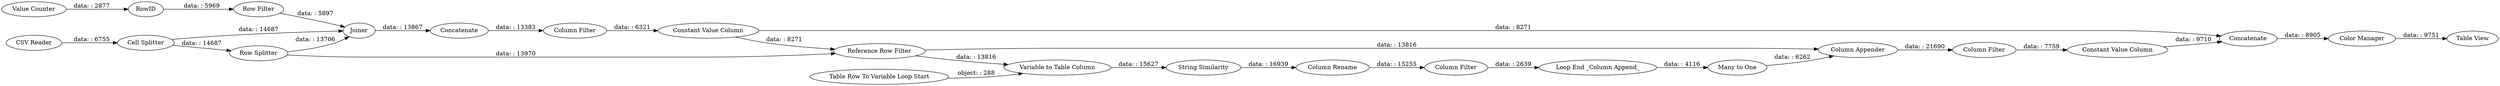 digraph {
	"-1512201847660373983_25" [label="Variable to Table Column"]
	"-1238321985963075844_19" [label="Row Filter"]
	"-1512201847660373983_33" [label="Many to One"]
	"1476110137301826723_43" [label="Table View"]
	"-4807287213770062917_23" [label=Concatenate]
	"-1512201847660373983_27" [label="String Similarity"]
	"-1512201847660373983_38" [label="Constant Value Column"]
	"-1512201847660373983_35" [label="Column Filter"]
	"-1238321985963075844_18" [label="Value Counter"]
	"1476110137301826723_40" [label="Row Splitter"]
	"1476110137301826723_17" [label="Cell Splitter"]
	"-4807287213770062917_22" [label=Joiner]
	"-1512201847660373983_34" [label="Column Appender"]
	"-4807287213770062917_36" [label="Column Filter"]
	"1476110137301826723_16" [label="CSV Reader"]
	"-1512201847660373983_28" [label="Reference Row Filter"]
	"-1238321985963075844_20" [label=RowID]
	"-1512201847660373983_31" [label="Column Filter"]
	"-1512201847660373983_30" [label="Column Rename"]
	"-1512201847660373983_32" [label="Loop End _Column Append_"]
	"-4807287213770062917_37" [label="Constant Value Column"]
	"-1512201847660373983_24" [label="Table Row To Variable Loop Start"]
	"1476110137301826723_44" [label="Color Manager"]
	"1476110137301826723_39" [label=Concatenate]
	"1476110137301826723_17" -> "-4807287213770062917_22" [label="data: : 14687"]
	"-1512201847660373983_32" -> "-1512201847660373983_33" [label="data: : 4116"]
	"-4807287213770062917_22" -> "-4807287213770062917_23" [label="data: : 13867"]
	"1476110137301826723_39" -> "1476110137301826723_44" [label="data: : 8905"]
	"-1512201847660373983_25" -> "-1512201847660373983_27" [label="data: : 15627"]
	"-1512201847660373983_38" -> "1476110137301826723_39" [label="data: : 9710"]
	"1476110137301826723_40" -> "-4807287213770062917_22" [label="data: : 13706"]
	"-1512201847660373983_30" -> "-1512201847660373983_31" [label="data: : 15255"]
	"-1512201847660373983_28" -> "-1512201847660373983_34" [label="data: : 13816"]
	"1476110137301826723_17" -> "1476110137301826723_40" [label="data: : 14687"]
	"1476110137301826723_44" -> "1476110137301826723_43" [label="data: : 9751"]
	"1476110137301826723_40" -> "-1512201847660373983_28" [label="data: : 13970"]
	"-4807287213770062917_37" -> "1476110137301826723_39" [label="data: : 8271"]
	"-1512201847660373983_27" -> "-1512201847660373983_30" [label="data: : 16939"]
	"-1512201847660373983_24" -> "-1512201847660373983_25" [label="object: : 288"]
	"-1238321985963075844_19" -> "-4807287213770062917_22" [label="data: : 5897"]
	"-1512201847660373983_28" -> "-1512201847660373983_25" [label="data: : 13816"]
	"-1238321985963075844_20" -> "-1238321985963075844_19" [label="data: : 5969"]
	"-1512201847660373983_33" -> "-1512201847660373983_34" [label="data: : 6262"]
	"-1512201847660373983_34" -> "-1512201847660373983_35" [label="data: : 21690"]
	"-4807287213770062917_36" -> "-4807287213770062917_37" [label="data: : 6321"]
	"-1512201847660373983_35" -> "-1512201847660373983_38" [label="data: : 7759"]
	"-1238321985963075844_18" -> "-1238321985963075844_20" [label="data: : 2877"]
	"-4807287213770062917_37" -> "-1512201847660373983_28" [label="data: : 8271"]
	"-4807287213770062917_23" -> "-4807287213770062917_36" [label="data: : 13383"]
	"1476110137301826723_16" -> "1476110137301826723_17" [label="data: : 6755"]
	"-1512201847660373983_31" -> "-1512201847660373983_32" [label="data: : 2639"]
	rankdir=LR
}
